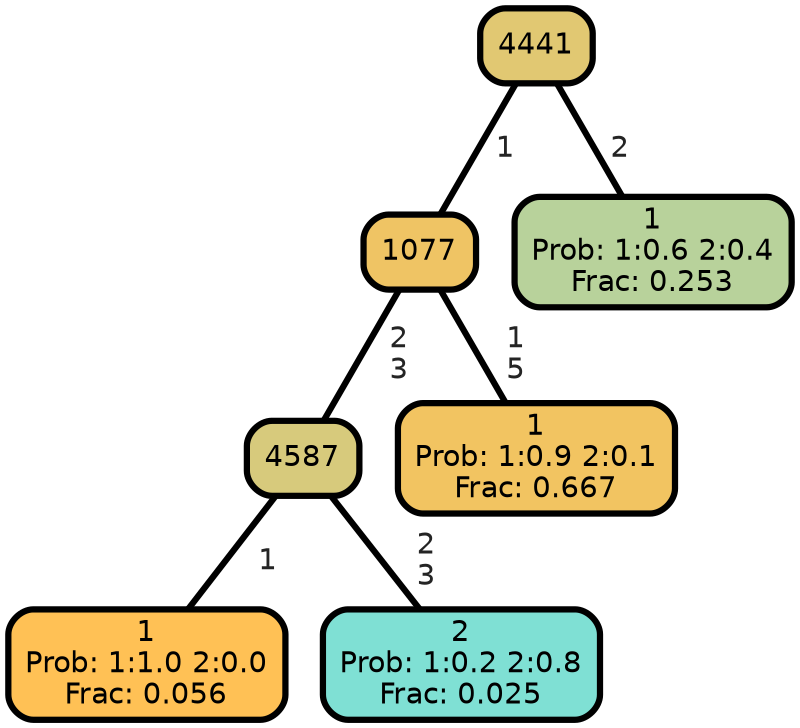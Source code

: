 graph Tree {
node [shape=box, style="filled, rounded",color="black",penwidth="3",fontcolor="black",                 fontname=helvetica] ;
graph [ranksep="0 equally", splines=straight,                 bgcolor=transparent, dpi=200] ;
edge [fontname=helvetica, fontweight=bold,fontcolor=grey14,color=black] ;
0 [label="1
Prob: 1:1.0 2:0.0
Frac: 0.056", fillcolor="#ffc155"] ;
1 [label="4587", fillcolor="#d7ca7c"] ;
2 [label="2
Prob: 1:0.2 2:0.8
Frac: 0.025", fillcolor="#7fe0d4"] ;
3 [label="1077", fillcolor="#efc464"] ;
4 [label="1
Prob: 1:0.9 2:0.1
Frac: 0.667", fillcolor="#f2c461"] ;
5 [label="4441", fillcolor="#e1c872"] ;
6 [label="1
Prob: 1:0.6 2:0.4
Frac: 0.253", fillcolor="#b8d29b"] ;
1 -- 0 [label=" 1",penwidth=3] ;
1 -- 2 [label=" 2\n 3",penwidth=3] ;
3 -- 1 [label=" 2\n 3",penwidth=3] ;
3 -- 4 [label=" 1\n 5",penwidth=3] ;
5 -- 3 [label=" 1",penwidth=3] ;
5 -- 6 [label=" 2",penwidth=3] ;
{rank = same;}}